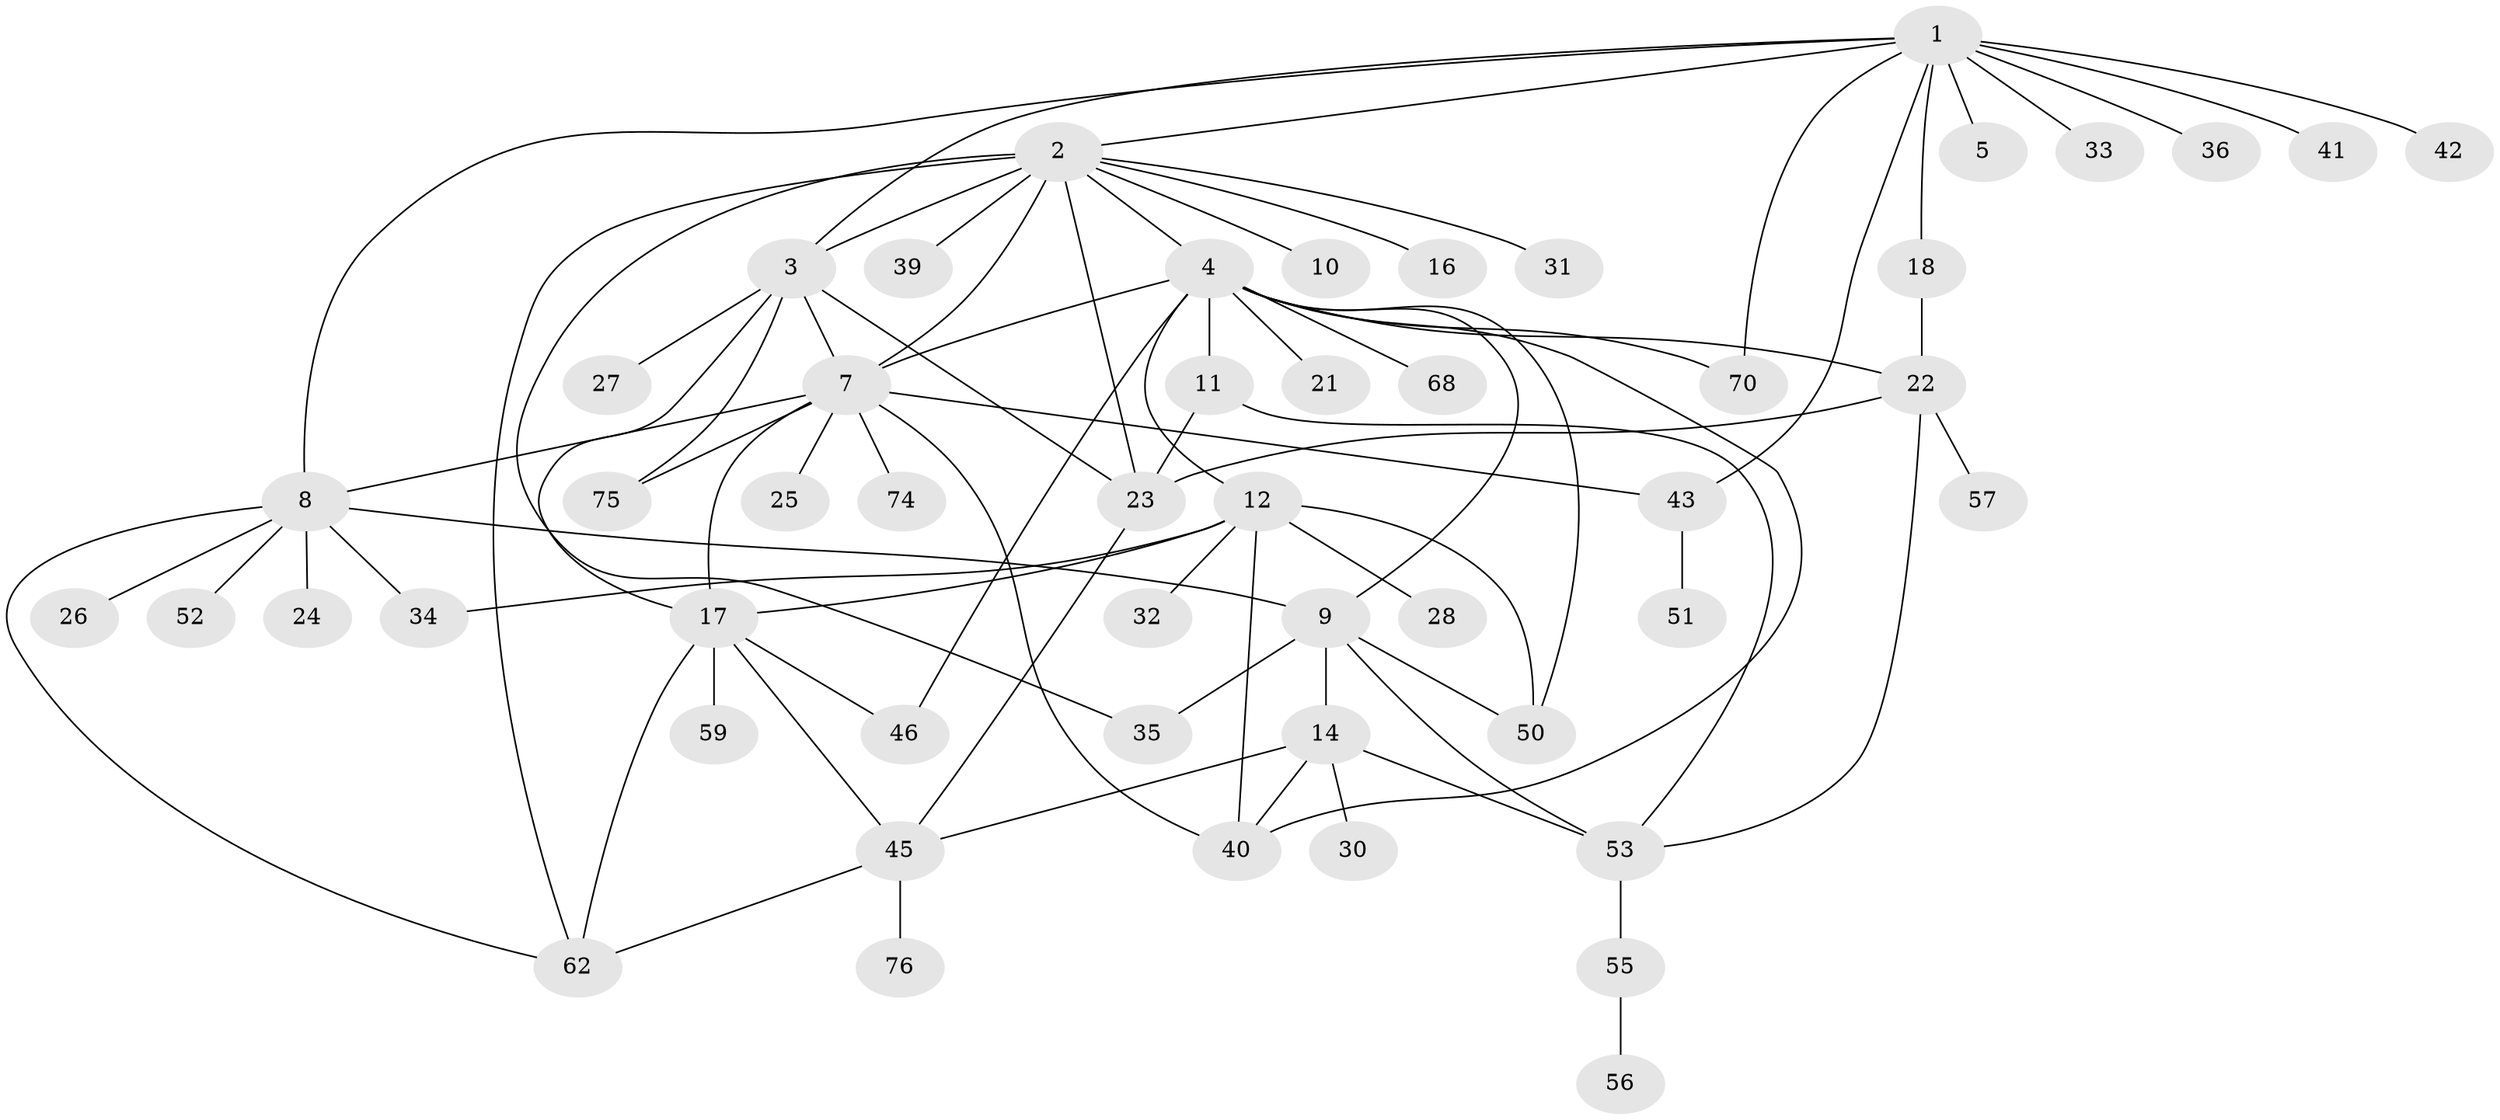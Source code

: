 // original degree distribution, {11: 0.02631578947368421, 9: 0.013157894736842105, 6: 0.06578947368421052, 13: 0.013157894736842105, 2: 0.25, 5: 0.05263157894736842, 8: 0.013157894736842105, 4: 0.06578947368421052, 1: 0.39473684210526316, 3: 0.09210526315789473, 7: 0.013157894736842105}
// Generated by graph-tools (version 1.1) at 2025/11/02/27/25 16:11:11]
// undirected, 51 vertices, 80 edges
graph export_dot {
graph [start="1"]
  node [color=gray90,style=filled];
  1 [super="+6"];
  2 [super="+13"];
  3 [super="+37"];
  4 [super="+71"];
  5 [super="+29"];
  7 [super="+64"];
  8 [super="+73"];
  9 [super="+15"];
  10;
  11;
  12 [super="+20"];
  14 [super="+19"];
  16 [super="+60"];
  17 [super="+44"];
  18 [super="+48"];
  21;
  22 [super="+61"];
  23 [super="+38"];
  24;
  25;
  26 [super="+58"];
  27;
  28;
  30;
  31;
  32 [super="+66"];
  33;
  34 [super="+72"];
  35 [super="+47"];
  36 [super="+63"];
  39;
  40;
  41;
  42;
  43 [super="+69"];
  45 [super="+49"];
  46 [super="+65"];
  50;
  51;
  52;
  53 [super="+54"];
  55;
  56;
  57;
  59;
  62 [super="+67"];
  68;
  70;
  74;
  75;
  76;
  1 -- 2;
  1 -- 3;
  1 -- 5 [weight=2];
  1 -- 8;
  1 -- 18;
  1 -- 33;
  1 -- 42;
  1 -- 43;
  1 -- 36;
  1 -- 70;
  1 -- 41;
  2 -- 4;
  2 -- 7;
  2 -- 10;
  2 -- 23;
  2 -- 31;
  2 -- 39;
  2 -- 16;
  2 -- 35;
  2 -- 3;
  2 -- 62;
  3 -- 7;
  3 -- 17;
  3 -- 27;
  3 -- 75;
  3 -- 23;
  4 -- 7;
  4 -- 11;
  4 -- 12;
  4 -- 21;
  4 -- 22;
  4 -- 40;
  4 -- 46;
  4 -- 50;
  4 -- 68;
  4 -- 70;
  4 -- 9;
  7 -- 8;
  7 -- 25;
  7 -- 40;
  7 -- 43;
  7 -- 74;
  7 -- 75;
  7 -- 17;
  8 -- 9;
  8 -- 24;
  8 -- 26;
  8 -- 52;
  8 -- 62;
  8 -- 34;
  9 -- 14 [weight=2];
  9 -- 53;
  9 -- 50;
  9 -- 35;
  11 -- 23;
  11 -- 53;
  12 -- 50;
  12 -- 32 [weight=2];
  12 -- 17;
  12 -- 34;
  12 -- 40;
  12 -- 28;
  14 -- 40;
  14 -- 45;
  14 -- 53;
  14 -- 30;
  17 -- 46;
  17 -- 59;
  17 -- 62;
  17 -- 45;
  18 -- 22;
  22 -- 23;
  22 -- 57;
  22 -- 53;
  23 -- 45;
  43 -- 51;
  45 -- 76;
  45 -- 62;
  53 -- 55;
  55 -- 56;
}

